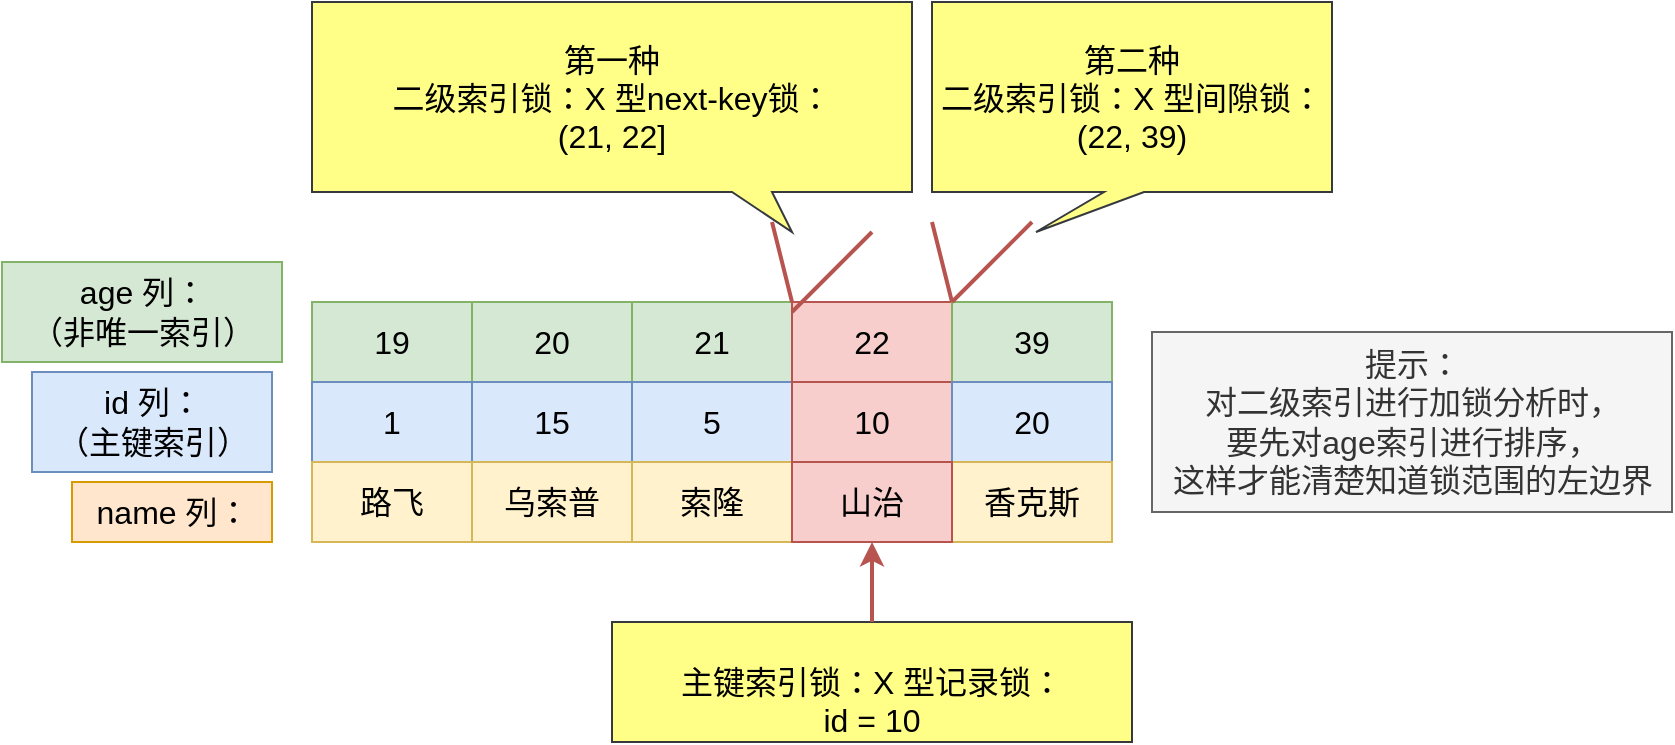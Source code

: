 <mxfile version="20.5.3" type="github">
  <diagram id="yrgHNCWNBL6AVxs2_Q6k" name="第 1 页">
    <mxGraphModel dx="2253" dy="743" grid="1" gridSize="10" guides="1" tooltips="1" connect="1" arrows="1" fold="1" page="1" pageScale="1" pageWidth="827" pageHeight="1169" math="0" shadow="0">
      <root>
        <mxCell id="0" />
        <mxCell id="1" parent="0" />
        <mxCell id="yM1x_XU4JPMcfu7O4FvX-11" value="19" style="rounded=0;whiteSpace=wrap;html=1;fontSize=16;fillColor=#d5e8d4;strokeColor=#82b366;" vertex="1" parent="1">
          <mxGeometry x="120" y="320" width="80" height="40" as="geometry" />
        </mxCell>
        <mxCell id="yM1x_XU4JPMcfu7O4FvX-12" value="21" style="rounded=0;whiteSpace=wrap;html=1;fontSize=16;fillColor=#f8cecc;strokeColor=#b85450;" vertex="1" parent="1">
          <mxGeometry x="280" y="320" width="80" height="40" as="geometry" />
        </mxCell>
        <mxCell id="yM1x_XU4JPMcfu7O4FvX-13" value="21" style="rounded=0;whiteSpace=wrap;html=1;fontSize=16;fillColor=#d5e8d4;strokeColor=#82b366;" vertex="1" parent="1">
          <mxGeometry x="280" y="320" width="80" height="40" as="geometry" />
        </mxCell>
        <mxCell id="yM1x_XU4JPMcfu7O4FvX-14" value="20" style="rounded=0;whiteSpace=wrap;html=1;fontSize=16;fillColor=#d5e8d4;strokeColor=#82b366;" vertex="1" parent="1">
          <mxGeometry x="200" y="320" width="80" height="40" as="geometry" />
        </mxCell>
        <mxCell id="yM1x_XU4JPMcfu7O4FvX-15" value="22" style="rounded=0;whiteSpace=wrap;html=1;fontSize=16;fillColor=#f8cecc;strokeColor=#b85450;" vertex="1" parent="1">
          <mxGeometry x="360" y="320" width="80" height="40" as="geometry" />
        </mxCell>
        <mxCell id="yM1x_XU4JPMcfu7O4FvX-16" value="39" style="rounded=0;whiteSpace=wrap;html=1;fontSize=16;fillColor=#d5e8d4;strokeColor=#82b366;" vertex="1" parent="1">
          <mxGeometry x="440" y="320" width="80" height="40" as="geometry" />
        </mxCell>
        <mxCell id="yM1x_XU4JPMcfu7O4FvX-17" value="id 列：&lt;br&gt;（主键索引）" style="text;html=1;align=center;verticalAlign=middle;resizable=0;points=[];autosize=1;strokeColor=#6c8ebf;fillColor=#dae8fc;fontSize=16;" vertex="1" parent="1">
          <mxGeometry x="-20" y="355" width="120" height="50" as="geometry" />
        </mxCell>
        <mxCell id="yM1x_XU4JPMcfu7O4FvX-18" value="age 列：&lt;br&gt;（非唯一索引）" style="text;html=1;align=center;verticalAlign=middle;resizable=0;points=[];autosize=1;strokeColor=#82b366;fillColor=#d5e8d4;fontSize=16;" vertex="1" parent="1">
          <mxGeometry x="-35" y="300" width="140" height="50" as="geometry" />
        </mxCell>
        <mxCell id="yM1x_XU4JPMcfu7O4FvX-32" value="1" style="rounded=0;whiteSpace=wrap;html=1;fontSize=16;fillColor=#dae8fc;strokeColor=#6c8ebf;" vertex="1" parent="1">
          <mxGeometry x="120" y="360" width="80" height="40" as="geometry" />
        </mxCell>
        <mxCell id="yM1x_XU4JPMcfu7O4FvX-33" value="5" style="rounded=0;whiteSpace=wrap;html=1;fontSize=16;fillColor=#dae8fc;strokeColor=#6c8ebf;" vertex="1" parent="1">
          <mxGeometry x="280" y="360" width="80" height="40" as="geometry" />
        </mxCell>
        <mxCell id="yM1x_XU4JPMcfu7O4FvX-34" value="10" style="rounded=0;whiteSpace=wrap;html=1;fontSize=16;fillColor=#f8cecc;strokeColor=#b85450;" vertex="1" parent="1">
          <mxGeometry x="360" y="360" width="80" height="40" as="geometry" />
        </mxCell>
        <mxCell id="yM1x_XU4JPMcfu7O4FvX-35" value="15" style="rounded=0;whiteSpace=wrap;html=1;fontSize=16;fillColor=#dae8fc;strokeColor=#6c8ebf;" vertex="1" parent="1">
          <mxGeometry x="200" y="360" width="80" height="40" as="geometry" />
        </mxCell>
        <mxCell id="yM1x_XU4JPMcfu7O4FvX-36" value="20" style="rounded=0;whiteSpace=wrap;html=1;fontSize=16;fillColor=#dae8fc;strokeColor=#6c8ebf;" vertex="1" parent="1">
          <mxGeometry x="440" y="360" width="80" height="40" as="geometry" />
        </mxCell>
        <mxCell id="yM1x_XU4JPMcfu7O4FvX-37" value="提示：&lt;br&gt;对二级索引进行加锁分析时，&lt;br&gt;要先对age索引进行排序，&lt;br&gt;这样才能清楚知道锁范围的左边界" style="text;html=1;align=center;verticalAlign=middle;resizable=0;points=[];autosize=1;strokeColor=#666666;fillColor=#f5f5f5;fontSize=16;fontColor=#333333;" vertex="1" parent="1">
          <mxGeometry x="540" y="335" width="260" height="90" as="geometry" />
        </mxCell>
        <mxCell id="yM1x_XU4JPMcfu7O4FvX-64" value="路飞" style="rounded=0;whiteSpace=wrap;html=1;fontSize=16;fillColor=#fff2cc;strokeColor=#d6b656;" vertex="1" parent="1">
          <mxGeometry x="120" y="400" width="80" height="40" as="geometry" />
        </mxCell>
        <mxCell id="yM1x_XU4JPMcfu7O4FvX-65" value="乌索普" style="rounded=0;whiteSpace=wrap;html=1;fontSize=16;fillColor=#fff2cc;strokeColor=#d6b656;" vertex="1" parent="1">
          <mxGeometry x="200" y="400" width="80" height="40" as="geometry" />
        </mxCell>
        <mxCell id="yM1x_XU4JPMcfu7O4FvX-66" value="香克斯" style="rounded=0;whiteSpace=wrap;html=1;fontSize=16;fillColor=#fff2cc;strokeColor=#d6b656;" vertex="1" parent="1">
          <mxGeometry x="440" y="400" width="80" height="40" as="geometry" />
        </mxCell>
        <mxCell id="yM1x_XU4JPMcfu7O4FvX-67" value="索隆" style="rounded=0;whiteSpace=wrap;html=1;fontSize=16;fillColor=#fff2cc;strokeColor=#d6b656;" vertex="1" parent="1">
          <mxGeometry x="280" y="400" width="80" height="40" as="geometry" />
        </mxCell>
        <mxCell id="yM1x_XU4JPMcfu7O4FvX-68" value="山治" style="rounded=0;whiteSpace=wrap;html=1;fontSize=16;fillColor=#f8cecc;strokeColor=#b85450;" vertex="1" parent="1">
          <mxGeometry x="360" y="400" width="80" height="40" as="geometry" />
        </mxCell>
        <mxCell id="yM1x_XU4JPMcfu7O4FvX-69" value="name 列：" style="text;html=1;align=center;verticalAlign=middle;resizable=0;points=[];autosize=1;strokeColor=#d79b00;fillColor=#ffe6cc;fontSize=16;" vertex="1" parent="1">
          <mxGeometry y="410" width="100" height="30" as="geometry" />
        </mxCell>
        <mxCell id="yM1x_XU4JPMcfu7O4FvX-70" value="" style="endArrow=none;html=1;rounded=0;fontSize=16;exitX=0;exitY=0;exitDx=0;exitDy=0;fillColor=#f8cecc;strokeColor=#b85450;strokeWidth=2;" edge="1" parent="1" source="yM1x_XU4JPMcfu7O4FvX-16">
          <mxGeometry width="50" height="50" relative="1" as="geometry">
            <mxPoint x="580" y="220" as="sourcePoint" />
            <mxPoint x="430" y="280" as="targetPoint" />
          </mxGeometry>
        </mxCell>
        <mxCell id="yM1x_XU4JPMcfu7O4FvX-71" value="" style="endArrow=none;html=1;rounded=0;fontSize=16;exitX=0;exitY=0;exitDx=0;exitDy=0;fillColor=#f8cecc;strokeColor=#b85450;strokeWidth=2;" edge="1" parent="1" source="yM1x_XU4JPMcfu7O4FvX-16">
          <mxGeometry width="50" height="50" relative="1" as="geometry">
            <mxPoint x="460" y="310" as="sourcePoint" />
            <mxPoint x="480" y="280" as="targetPoint" />
          </mxGeometry>
        </mxCell>
        <mxCell id="yM1x_XU4JPMcfu7O4FvX-72" value="第二种&lt;br&gt;二级索引锁：X 型间隙锁：&lt;br&gt;(22, 39)" style="shape=callout;whiteSpace=wrap;html=1;perimeter=calloutPerimeter;fontSize=16;fillColor=#ffff88;strokeColor=#36393d;size=20;position=0.43;position2=0.26;base=20;" vertex="1" parent="1">
          <mxGeometry x="430" y="170" width="200" height="115" as="geometry" />
        </mxCell>
        <mxCell id="yM1x_XU4JPMcfu7O4FvX-73" value="第一种&lt;br&gt;二级索引锁：X 型next-key锁：&lt;br&gt;(21, 22]" style="shape=callout;whiteSpace=wrap;html=1;perimeter=calloutPerimeter;fontSize=16;fillColor=#ffff88;strokeColor=#36393d;size=20;position=0.7;position2=0.8;base=20;" vertex="1" parent="1">
          <mxGeometry x="120" y="170" width="300" height="115" as="geometry" />
        </mxCell>
        <mxCell id="yM1x_XU4JPMcfu7O4FvX-74" value="" style="endArrow=none;html=1;rounded=0;fontSize=16;exitX=0;exitY=0;exitDx=0;exitDy=0;fillColor=#f8cecc;strokeColor=#b85450;strokeWidth=2;" edge="1" parent="1">
          <mxGeometry width="50" height="50" relative="1" as="geometry">
            <mxPoint x="360" y="320" as="sourcePoint" />
            <mxPoint x="350" y="280" as="targetPoint" />
          </mxGeometry>
        </mxCell>
        <mxCell id="yM1x_XU4JPMcfu7O4FvX-75" value="" style="endArrow=none;html=1;rounded=0;fontSize=16;exitX=0;exitY=0;exitDx=0;exitDy=0;fillColor=#f8cecc;strokeColor=#b85450;strokeWidth=2;" edge="1" parent="1">
          <mxGeometry width="50" height="50" relative="1" as="geometry">
            <mxPoint x="360" y="325" as="sourcePoint" />
            <mxPoint x="400" y="285" as="targetPoint" />
          </mxGeometry>
        </mxCell>
        <mxCell id="yM1x_XU4JPMcfu7O4FvX-76" value="&lt;br&gt;主键索引锁：X 型记录锁：&lt;br&gt;id = 10" style="shape=callout;whiteSpace=wrap;html=1;perimeter=calloutPerimeter;fontSize=16;fillColor=#ffff88;strokeColor=#36393d;size=0;position=0.67;position2=0.8;base=20;" vertex="1" parent="1">
          <mxGeometry x="270" y="480" width="260" height="60" as="geometry" />
        </mxCell>
        <mxCell id="yM1x_XU4JPMcfu7O4FvX-77" value="" style="endArrow=classic;html=1;rounded=0;strokeWidth=2;fontSize=16;entryX=0.5;entryY=1;entryDx=0;entryDy=0;exitX=0.5;exitY=0;exitDx=0;exitDy=0;exitPerimeter=0;fillColor=#f8cecc;strokeColor=#b85450;" edge="1" parent="1" source="yM1x_XU4JPMcfu7O4FvX-76" target="yM1x_XU4JPMcfu7O4FvX-68">
          <mxGeometry width="50" height="50" relative="1" as="geometry">
            <mxPoint x="360" y="500" as="sourcePoint" />
            <mxPoint x="410" y="450" as="targetPoint" />
          </mxGeometry>
        </mxCell>
      </root>
    </mxGraphModel>
  </diagram>
</mxfile>

